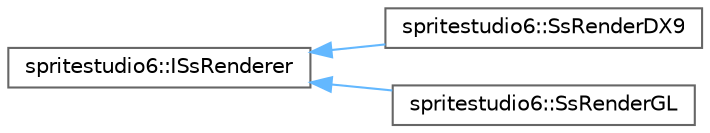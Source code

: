 digraph "Graphical Class Hierarchy"
{
 // LATEX_PDF_SIZE
  bgcolor="transparent";
  edge [fontname=Helvetica,fontsize=10,labelfontname=Helvetica,labelfontsize=10];
  node [fontname=Helvetica,fontsize=10,shape=box,height=0.2,width=0.4];
  rankdir="LR";
  Node0 [id="Node000000",label="spritestudio6::ISsRenderer",height=0.2,width=0.4,color="grey40", fillcolor="white", style="filled",URL="$classspritestudio6_1_1_i_ss_renderer.html",tooltip=" "];
  Node0 -> Node1 [id="edge19_Node000000_Node000001",dir="back",color="steelblue1",style="solid",tooltip=" "];
  Node1 [id="Node000001",label="spritestudio6::SsRenderDX9",height=0.2,width=0.4,color="grey40", fillcolor="white", style="filled",URL="$classspritestudio6_1_1_ss_render_d_x9.html",tooltip=" "];
  Node0 -> Node2 [id="edge20_Node000000_Node000002",dir="back",color="steelblue1",style="solid",tooltip=" "];
  Node2 [id="Node000002",label="spritestudio6::SsRenderGL",height=0.2,width=0.4,color="grey40", fillcolor="white", style="filled",URL="$classspritestudio6_1_1_ss_render_g_l.html",tooltip=" "];
}
